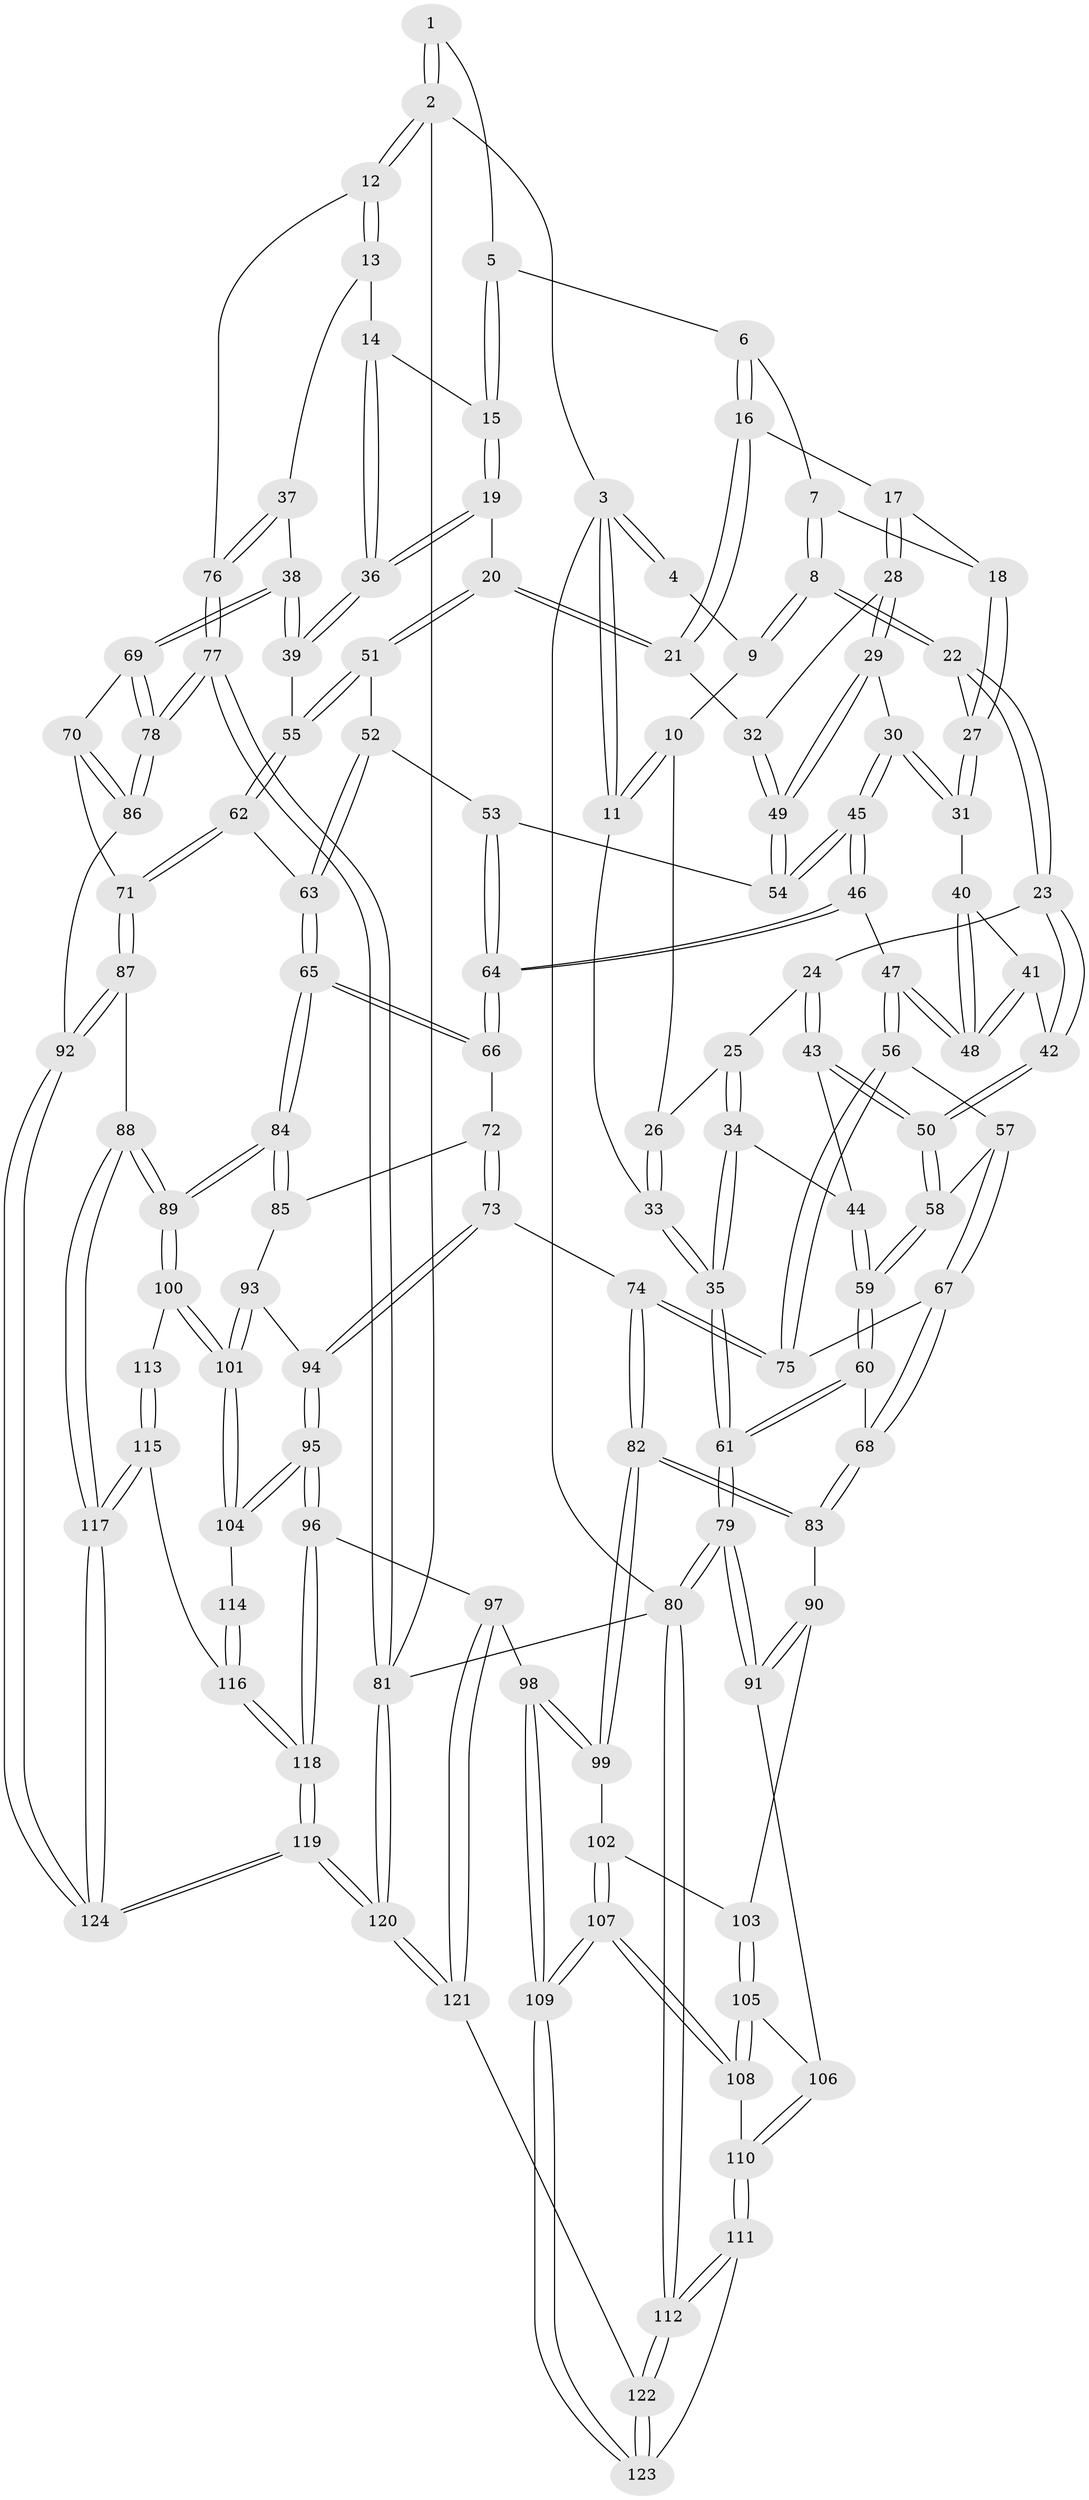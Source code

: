 // coarse degree distribution, {4: 0.42105263157894735, 6: 0.06578947368421052, 5: 0.3684210526315789, 3: 0.13157894736842105, 2: 0.013157894736842105}
// Generated by graph-tools (version 1.1) at 2025/42/03/06/25 10:42:31]
// undirected, 124 vertices, 307 edges
graph export_dot {
graph [start="1"]
  node [color=gray90,style=filled];
  1 [pos="+0.7075645406449599+0"];
  2 [pos="+1+0"];
  3 [pos="+0+0"];
  4 [pos="+0.27287117058770416+0"];
  5 [pos="+0.6789104145673837+0.005058044321124129"];
  6 [pos="+0.6379879473051906+0.04690863149241908"];
  7 [pos="+0.591722402686211+0.06211065013707828"];
  8 [pos="+0.3337091235903169+0.04046115675591827"];
  9 [pos="+0.2871848440293391+0"];
  10 [pos="+0.10398380505558454+0.11741488507032176"];
  11 [pos="+0+0"];
  12 [pos="+1+0"];
  13 [pos="+0.8678503764000567+0.14928702560311446"];
  14 [pos="+0.8489075435505982+0.15126117555690619"];
  15 [pos="+0.7980861622717745+0.14643947213906996"];
  16 [pos="+0.6257196415851131+0.16435788057650375"];
  17 [pos="+0.5620039755864041+0.1808317358639249"];
  18 [pos="+0.5292631196450395+0.14389000967329058"];
  19 [pos="+0.738262732599523+0.22645096601554873"];
  20 [pos="+0.672293320738815+0.2559056656820904"];
  21 [pos="+0.6585338470508939+0.2507478817570504"];
  22 [pos="+0.3378214256737433+0.1057841589882048"];
  23 [pos="+0.23987640002978336+0.22242275313909654"];
  24 [pos="+0.21800359764004845+0.2204568995723781"];
  25 [pos="+0.10610161177949401+0.18438874773910835"];
  26 [pos="+0.09812263713568996+0.15521131318097886"];
  27 [pos="+0.410928066503576+0.17725462915353024"];
  28 [pos="+0.5361186118962188+0.24848736812013597"];
  29 [pos="+0.4727922659257604+0.2546758932769144"];
  30 [pos="+0.45980718777244955+0.25194861317096423"];
  31 [pos="+0.437555732506617+0.23012268735819064"];
  32 [pos="+0.5974305693606878+0.26904308973772995"];
  33 [pos="+0+0.019434172289510297"];
  34 [pos="+0+0.2992566775165326"];
  35 [pos="+0+0.35411478866180485"];
  36 [pos="+0.8264563902649847+0.3463771080319079"];
  37 [pos="+1+0.3923524170124971"];
  38 [pos="+0.9341189934062748+0.4196455155299596"];
  39 [pos="+0.849584857963576+0.40617515992029696"];
  40 [pos="+0.37850239354007326+0.2920902708397819"];
  41 [pos="+0.29284934452583233+0.3233858033827367"];
  42 [pos="+0.24746481526387337+0.29045222568272205"];
  43 [pos="+0.08820878647709149+0.31923266068785383"];
  44 [pos="+0.06407187832874608+0.3198519402978026"];
  45 [pos="+0.4314623316170272+0.4237897168607688"];
  46 [pos="+0.40262802693807587+0.447991647166195"];
  47 [pos="+0.3761226345307698+0.45399083888742214"];
  48 [pos="+0.3711814146013322+0.44350697342933915"];
  49 [pos="+0.5644772140407057+0.39099173200729387"];
  50 [pos="+0.19811532791635394+0.35742401272340696"];
  51 [pos="+0.6961210391991633+0.38048417495086495"];
  52 [pos="+0.5993130519502469+0.413405071128329"];
  53 [pos="+0.5765144294737893+0.40943144170121926"];
  54 [pos="+0.5654132955194903+0.40182941189735405"];
  55 [pos="+0.7805964531899776+0.42562992006449973"];
  56 [pos="+0.35259967481111715+0.4780248301349111"];
  57 [pos="+0.1969708629718173+0.435620247061177"];
  58 [pos="+0.1911920227039861+0.4324394083852676"];
  59 [pos="+0.1468647762629225+0.4522515010251447"];
  60 [pos="+0.06797804064775383+0.5213458426758819"];
  61 [pos="+0+0.5382203464481068"];
  62 [pos="+0.7014571327794232+0.5766733880964021"];
  63 [pos="+0.6722574012831468+0.5785826028019154"];
  64 [pos="+0.5365256533630922+0.5669824869363602"];
  65 [pos="+0.6520702615268542+0.5876294222390601"];
  66 [pos="+0.5392138859329441+0.5729355755000779"];
  67 [pos="+0.22464652496445217+0.5885100295233648"];
  68 [pos="+0.19040864491705137+0.6147485500363612"];
  69 [pos="+0.9146019427702781+0.49819523744623"];
  70 [pos="+0.8536234139650916+0.6011755851760848"];
  71 [pos="+0.7377564083356132+0.608986471051657"];
  72 [pos="+0.5309999548328627+0.5833087151955183"];
  73 [pos="+0.4595157351589058+0.6440552103869449"];
  74 [pos="+0.3710933245588454+0.6153718614852801"];
  75 [pos="+0.3380431342098993+0.5428983740286816"];
  76 [pos="+1+0.38792366307259474"];
  77 [pos="+1+0.9627019485509292"];
  78 [pos="+1+0.8647034876399105"];
  79 [pos="+0+0.6598032372396226"];
  80 [pos="+0+1"];
  81 [pos="+1+1"];
  82 [pos="+0.32313872115505937+0.7033420815797421"];
  83 [pos="+0.19050349887219709+0.6196855862569458"];
  84 [pos="+0.6150338312025253+0.7124842571006899"];
  85 [pos="+0.5620832126837371+0.6911491213131161"];
  86 [pos="+0.9899994990545207+0.8407267057646377"];
  87 [pos="+0.7734887529422209+0.789784838723516"];
  88 [pos="+0.7094768526777567+0.8092089659801815"];
  89 [pos="+0.6255794852333126+0.7656613718427028"];
  90 [pos="+0.17923880928652836+0.6506401591178513"];
  91 [pos="+0.07621439833339602+0.7402799612943711"];
  92 [pos="+0.9368895210157709+0.8360971448370034"];
  93 [pos="+0.5246158908235699+0.6978985173732941"];
  94 [pos="+0.46403595385086727+0.6628753162525143"];
  95 [pos="+0.4406517535023973+0.7818033430158928"];
  96 [pos="+0.42305668779529765+0.793177160629313"];
  97 [pos="+0.4156611422368312+0.7959803190522434"];
  98 [pos="+0.34430670166733046+0.7912534448094164"];
  99 [pos="+0.32304221449483606+0.7050224993256728"];
  100 [pos="+0.6107548009802247+0.7712879785055273"];
  101 [pos="+0.5290500599638398+0.7386994583930978"];
  102 [pos="+0.23780747366362145+0.7184839725654737"];
  103 [pos="+0.2099086605044331+0.7083976312531283"];
  104 [pos="+0.4459084174045111+0.7822511448236049"];
  105 [pos="+0.2003900240213043+0.7469475869558206"];
  106 [pos="+0.08770849766188812+0.754256115105354"];
  107 [pos="+0.25408994405535373+0.8497451589484731"];
  108 [pos="+0.2516795656956309+0.8486633945321282"];
  109 [pos="+0.2705396153349916+0.8594924174820332"];
  110 [pos="+0.12647679419259125+0.8269021658414991"];
  111 [pos="+0.05106571729086827+0.9573234454954569"];
  112 [pos="+0+1"];
  113 [pos="+0.6061165916171598+0.7749490470799021"];
  114 [pos="+0.5114651720046546+0.807306952602999"];
  115 [pos="+0.5784527267638834+0.8325454795549794"];
  116 [pos="+0.5342100215922044+0.8682408892297011"];
  117 [pos="+0.6296377087934859+0.9834973521748782"];
  118 [pos="+0.5280854874508453+0.9185251804424741"];
  119 [pos="+0.5598896518997555+1"];
  120 [pos="+0.5457365103054439+1"];
  121 [pos="+0.47056265158615795+1"];
  122 [pos="+0.37556108717362313+1"];
  123 [pos="+0.27384254516434814+0.9093584038026907"];
  124 [pos="+0.5953339701630288+1"];
  1 -- 2;
  1 -- 2;
  1 -- 5;
  2 -- 3;
  2 -- 12;
  2 -- 12;
  2 -- 81;
  3 -- 4;
  3 -- 4;
  3 -- 11;
  3 -- 11;
  3 -- 80;
  4 -- 9;
  5 -- 6;
  5 -- 15;
  5 -- 15;
  6 -- 7;
  6 -- 16;
  6 -- 16;
  7 -- 8;
  7 -- 8;
  7 -- 18;
  8 -- 9;
  8 -- 9;
  8 -- 22;
  8 -- 22;
  9 -- 10;
  10 -- 11;
  10 -- 11;
  10 -- 26;
  11 -- 33;
  12 -- 13;
  12 -- 13;
  12 -- 76;
  13 -- 14;
  13 -- 37;
  14 -- 15;
  14 -- 36;
  14 -- 36;
  15 -- 19;
  15 -- 19;
  16 -- 17;
  16 -- 21;
  16 -- 21;
  17 -- 18;
  17 -- 28;
  17 -- 28;
  18 -- 27;
  18 -- 27;
  19 -- 20;
  19 -- 36;
  19 -- 36;
  20 -- 21;
  20 -- 21;
  20 -- 51;
  20 -- 51;
  21 -- 32;
  22 -- 23;
  22 -- 23;
  22 -- 27;
  23 -- 24;
  23 -- 42;
  23 -- 42;
  24 -- 25;
  24 -- 43;
  24 -- 43;
  25 -- 26;
  25 -- 34;
  25 -- 34;
  26 -- 33;
  26 -- 33;
  27 -- 31;
  27 -- 31;
  28 -- 29;
  28 -- 29;
  28 -- 32;
  29 -- 30;
  29 -- 49;
  29 -- 49;
  30 -- 31;
  30 -- 31;
  30 -- 45;
  30 -- 45;
  31 -- 40;
  32 -- 49;
  32 -- 49;
  33 -- 35;
  33 -- 35;
  34 -- 35;
  34 -- 35;
  34 -- 44;
  35 -- 61;
  35 -- 61;
  36 -- 39;
  36 -- 39;
  37 -- 38;
  37 -- 76;
  37 -- 76;
  38 -- 39;
  38 -- 39;
  38 -- 69;
  38 -- 69;
  39 -- 55;
  40 -- 41;
  40 -- 48;
  40 -- 48;
  41 -- 42;
  41 -- 48;
  41 -- 48;
  42 -- 50;
  42 -- 50;
  43 -- 44;
  43 -- 50;
  43 -- 50;
  44 -- 59;
  44 -- 59;
  45 -- 46;
  45 -- 46;
  45 -- 54;
  45 -- 54;
  46 -- 47;
  46 -- 64;
  46 -- 64;
  47 -- 48;
  47 -- 48;
  47 -- 56;
  47 -- 56;
  49 -- 54;
  49 -- 54;
  50 -- 58;
  50 -- 58;
  51 -- 52;
  51 -- 55;
  51 -- 55;
  52 -- 53;
  52 -- 63;
  52 -- 63;
  53 -- 54;
  53 -- 64;
  53 -- 64;
  55 -- 62;
  55 -- 62;
  56 -- 57;
  56 -- 75;
  56 -- 75;
  57 -- 58;
  57 -- 67;
  57 -- 67;
  58 -- 59;
  58 -- 59;
  59 -- 60;
  59 -- 60;
  60 -- 61;
  60 -- 61;
  60 -- 68;
  61 -- 79;
  61 -- 79;
  62 -- 63;
  62 -- 71;
  62 -- 71;
  63 -- 65;
  63 -- 65;
  64 -- 66;
  64 -- 66;
  65 -- 66;
  65 -- 66;
  65 -- 84;
  65 -- 84;
  66 -- 72;
  67 -- 68;
  67 -- 68;
  67 -- 75;
  68 -- 83;
  68 -- 83;
  69 -- 70;
  69 -- 78;
  69 -- 78;
  70 -- 71;
  70 -- 86;
  70 -- 86;
  71 -- 87;
  71 -- 87;
  72 -- 73;
  72 -- 73;
  72 -- 85;
  73 -- 74;
  73 -- 94;
  73 -- 94;
  74 -- 75;
  74 -- 75;
  74 -- 82;
  74 -- 82;
  76 -- 77;
  76 -- 77;
  77 -- 78;
  77 -- 78;
  77 -- 81;
  77 -- 81;
  78 -- 86;
  78 -- 86;
  79 -- 80;
  79 -- 80;
  79 -- 91;
  79 -- 91;
  80 -- 112;
  80 -- 112;
  80 -- 81;
  81 -- 120;
  81 -- 120;
  82 -- 83;
  82 -- 83;
  82 -- 99;
  82 -- 99;
  83 -- 90;
  84 -- 85;
  84 -- 85;
  84 -- 89;
  84 -- 89;
  85 -- 93;
  86 -- 92;
  87 -- 88;
  87 -- 92;
  87 -- 92;
  88 -- 89;
  88 -- 89;
  88 -- 117;
  88 -- 117;
  89 -- 100;
  89 -- 100;
  90 -- 91;
  90 -- 91;
  90 -- 103;
  91 -- 106;
  92 -- 124;
  92 -- 124;
  93 -- 94;
  93 -- 101;
  93 -- 101;
  94 -- 95;
  94 -- 95;
  95 -- 96;
  95 -- 96;
  95 -- 104;
  95 -- 104;
  96 -- 97;
  96 -- 118;
  96 -- 118;
  97 -- 98;
  97 -- 121;
  97 -- 121;
  98 -- 99;
  98 -- 99;
  98 -- 109;
  98 -- 109;
  99 -- 102;
  100 -- 101;
  100 -- 101;
  100 -- 113;
  101 -- 104;
  101 -- 104;
  102 -- 103;
  102 -- 107;
  102 -- 107;
  103 -- 105;
  103 -- 105;
  104 -- 114;
  105 -- 106;
  105 -- 108;
  105 -- 108;
  106 -- 110;
  106 -- 110;
  107 -- 108;
  107 -- 108;
  107 -- 109;
  107 -- 109;
  108 -- 110;
  109 -- 123;
  109 -- 123;
  110 -- 111;
  110 -- 111;
  111 -- 112;
  111 -- 112;
  111 -- 123;
  112 -- 122;
  112 -- 122;
  113 -- 115;
  113 -- 115;
  114 -- 116;
  114 -- 116;
  115 -- 116;
  115 -- 117;
  115 -- 117;
  116 -- 118;
  116 -- 118;
  117 -- 124;
  117 -- 124;
  118 -- 119;
  118 -- 119;
  119 -- 120;
  119 -- 120;
  119 -- 124;
  119 -- 124;
  120 -- 121;
  120 -- 121;
  121 -- 122;
  122 -- 123;
  122 -- 123;
}
